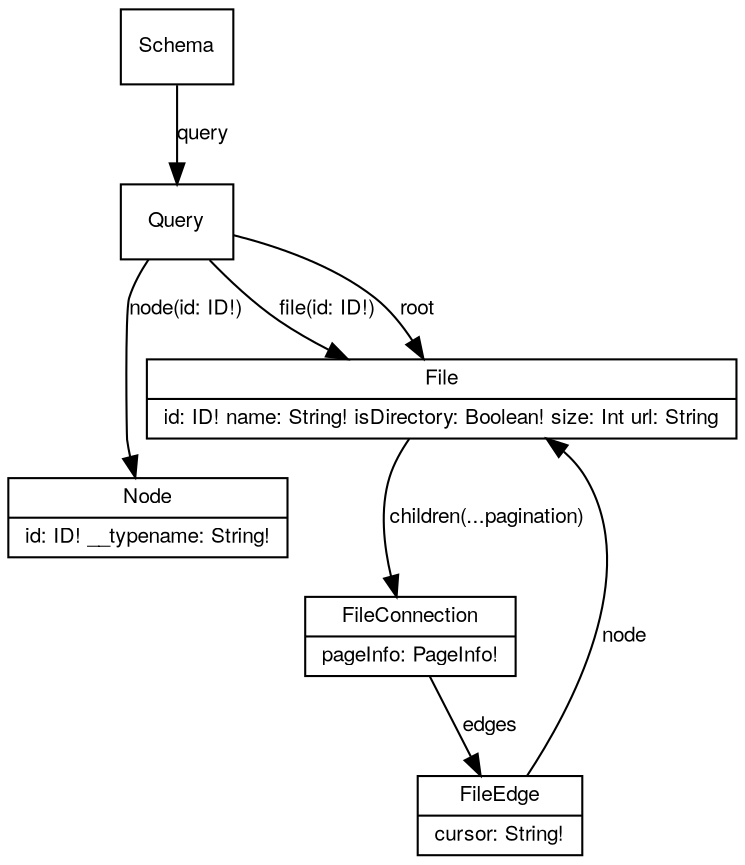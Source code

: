 # # GraphQL Schema

digraph GraphQLSchema {
# ## General Config
fontname = "Helvetica Neue"
fontsize = 10

node [
  fontname = "Helvetica Neue"
  fontsize = 10
  shape = "record"
]

edge [
  fontname = "Helvetica Neue"
  fontsize = 10
  weight = 0.1
]

Schema -> Query [label = "query"]
Query -> "Node" [label = "node(id: ID!)"]
Query -> File [label = "file(id: ID!)"]
Query -> File [label = "root"]

"Node" [
  label = "{Node|id: ID!
                 __typename: String!}"
]

File [
  label="{File|id: ID!
               name: String!
               isDirectory: Boolean!
               size: Int
               url: String}"
]
File -> FileConnection [label = "children(...pagination)"]

FileConnection [label= " {FileConnection|pageInfo: PageInfo!}"]
FileConnection -> FileEdge [label = "edges"]

FileEdge [label = "{FileEdge|cursor: String!}"]
FileEdge -> File [label = "node"]

}
